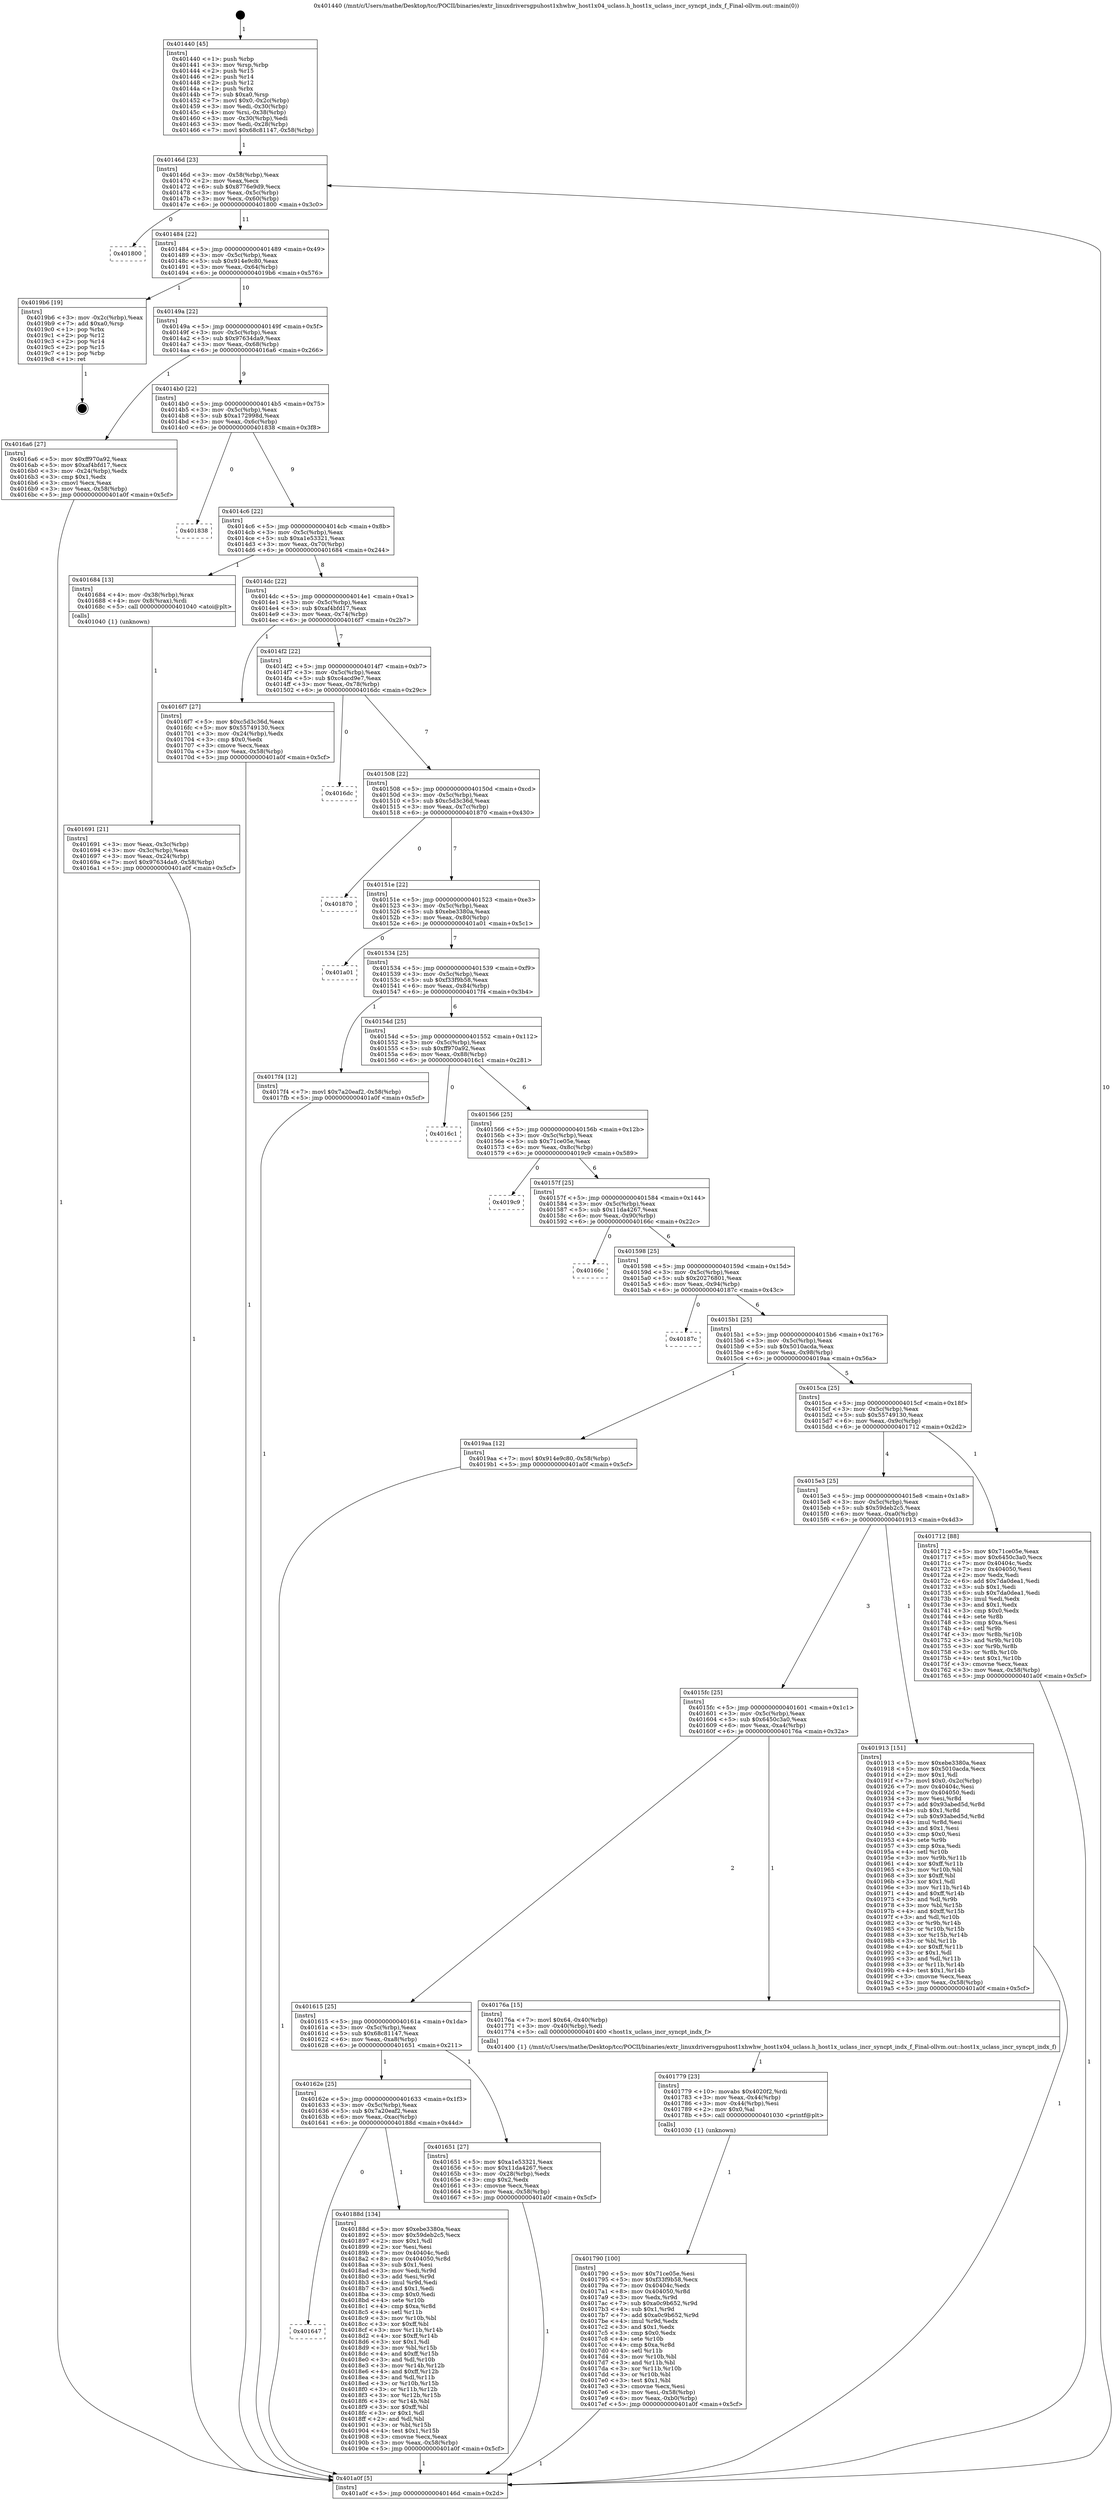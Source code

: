 digraph "0x401440" {
  label = "0x401440 (/mnt/c/Users/mathe/Desktop/tcc/POCII/binaries/extr_linuxdriversgpuhost1xhwhw_host1x04_uclass.h_host1x_uclass_incr_syncpt_indx_f_Final-ollvm.out::main(0))"
  labelloc = "t"
  node[shape=record]

  Entry [label="",width=0.3,height=0.3,shape=circle,fillcolor=black,style=filled]
  "0x40146d" [label="{
     0x40146d [23]\l
     | [instrs]\l
     &nbsp;&nbsp;0x40146d \<+3\>: mov -0x58(%rbp),%eax\l
     &nbsp;&nbsp;0x401470 \<+2\>: mov %eax,%ecx\l
     &nbsp;&nbsp;0x401472 \<+6\>: sub $0x8776e9d9,%ecx\l
     &nbsp;&nbsp;0x401478 \<+3\>: mov %eax,-0x5c(%rbp)\l
     &nbsp;&nbsp;0x40147b \<+3\>: mov %ecx,-0x60(%rbp)\l
     &nbsp;&nbsp;0x40147e \<+6\>: je 0000000000401800 \<main+0x3c0\>\l
  }"]
  "0x401800" [label="{
     0x401800\l
  }", style=dashed]
  "0x401484" [label="{
     0x401484 [22]\l
     | [instrs]\l
     &nbsp;&nbsp;0x401484 \<+5\>: jmp 0000000000401489 \<main+0x49\>\l
     &nbsp;&nbsp;0x401489 \<+3\>: mov -0x5c(%rbp),%eax\l
     &nbsp;&nbsp;0x40148c \<+5\>: sub $0x914e9c80,%eax\l
     &nbsp;&nbsp;0x401491 \<+3\>: mov %eax,-0x64(%rbp)\l
     &nbsp;&nbsp;0x401494 \<+6\>: je 00000000004019b6 \<main+0x576\>\l
  }"]
  Exit [label="",width=0.3,height=0.3,shape=circle,fillcolor=black,style=filled,peripheries=2]
  "0x4019b6" [label="{
     0x4019b6 [19]\l
     | [instrs]\l
     &nbsp;&nbsp;0x4019b6 \<+3\>: mov -0x2c(%rbp),%eax\l
     &nbsp;&nbsp;0x4019b9 \<+7\>: add $0xa0,%rsp\l
     &nbsp;&nbsp;0x4019c0 \<+1\>: pop %rbx\l
     &nbsp;&nbsp;0x4019c1 \<+2\>: pop %r12\l
     &nbsp;&nbsp;0x4019c3 \<+2\>: pop %r14\l
     &nbsp;&nbsp;0x4019c5 \<+2\>: pop %r15\l
     &nbsp;&nbsp;0x4019c7 \<+1\>: pop %rbp\l
     &nbsp;&nbsp;0x4019c8 \<+1\>: ret\l
  }"]
  "0x40149a" [label="{
     0x40149a [22]\l
     | [instrs]\l
     &nbsp;&nbsp;0x40149a \<+5\>: jmp 000000000040149f \<main+0x5f\>\l
     &nbsp;&nbsp;0x40149f \<+3\>: mov -0x5c(%rbp),%eax\l
     &nbsp;&nbsp;0x4014a2 \<+5\>: sub $0x97634da9,%eax\l
     &nbsp;&nbsp;0x4014a7 \<+3\>: mov %eax,-0x68(%rbp)\l
     &nbsp;&nbsp;0x4014aa \<+6\>: je 00000000004016a6 \<main+0x266\>\l
  }"]
  "0x401647" [label="{
     0x401647\l
  }", style=dashed]
  "0x4016a6" [label="{
     0x4016a6 [27]\l
     | [instrs]\l
     &nbsp;&nbsp;0x4016a6 \<+5\>: mov $0xff970a92,%eax\l
     &nbsp;&nbsp;0x4016ab \<+5\>: mov $0xaf4bfd17,%ecx\l
     &nbsp;&nbsp;0x4016b0 \<+3\>: mov -0x24(%rbp),%edx\l
     &nbsp;&nbsp;0x4016b3 \<+3\>: cmp $0x1,%edx\l
     &nbsp;&nbsp;0x4016b6 \<+3\>: cmovl %ecx,%eax\l
     &nbsp;&nbsp;0x4016b9 \<+3\>: mov %eax,-0x58(%rbp)\l
     &nbsp;&nbsp;0x4016bc \<+5\>: jmp 0000000000401a0f \<main+0x5cf\>\l
  }"]
  "0x4014b0" [label="{
     0x4014b0 [22]\l
     | [instrs]\l
     &nbsp;&nbsp;0x4014b0 \<+5\>: jmp 00000000004014b5 \<main+0x75\>\l
     &nbsp;&nbsp;0x4014b5 \<+3\>: mov -0x5c(%rbp),%eax\l
     &nbsp;&nbsp;0x4014b8 \<+5\>: sub $0xa172998d,%eax\l
     &nbsp;&nbsp;0x4014bd \<+3\>: mov %eax,-0x6c(%rbp)\l
     &nbsp;&nbsp;0x4014c0 \<+6\>: je 0000000000401838 \<main+0x3f8\>\l
  }"]
  "0x40188d" [label="{
     0x40188d [134]\l
     | [instrs]\l
     &nbsp;&nbsp;0x40188d \<+5\>: mov $0xebe3380a,%eax\l
     &nbsp;&nbsp;0x401892 \<+5\>: mov $0x59deb2c5,%ecx\l
     &nbsp;&nbsp;0x401897 \<+2\>: mov $0x1,%dl\l
     &nbsp;&nbsp;0x401899 \<+2\>: xor %esi,%esi\l
     &nbsp;&nbsp;0x40189b \<+7\>: mov 0x40404c,%edi\l
     &nbsp;&nbsp;0x4018a2 \<+8\>: mov 0x404050,%r8d\l
     &nbsp;&nbsp;0x4018aa \<+3\>: sub $0x1,%esi\l
     &nbsp;&nbsp;0x4018ad \<+3\>: mov %edi,%r9d\l
     &nbsp;&nbsp;0x4018b0 \<+3\>: add %esi,%r9d\l
     &nbsp;&nbsp;0x4018b3 \<+4\>: imul %r9d,%edi\l
     &nbsp;&nbsp;0x4018b7 \<+3\>: and $0x1,%edi\l
     &nbsp;&nbsp;0x4018ba \<+3\>: cmp $0x0,%edi\l
     &nbsp;&nbsp;0x4018bd \<+4\>: sete %r10b\l
     &nbsp;&nbsp;0x4018c1 \<+4\>: cmp $0xa,%r8d\l
     &nbsp;&nbsp;0x4018c5 \<+4\>: setl %r11b\l
     &nbsp;&nbsp;0x4018c9 \<+3\>: mov %r10b,%bl\l
     &nbsp;&nbsp;0x4018cc \<+3\>: xor $0xff,%bl\l
     &nbsp;&nbsp;0x4018cf \<+3\>: mov %r11b,%r14b\l
     &nbsp;&nbsp;0x4018d2 \<+4\>: xor $0xff,%r14b\l
     &nbsp;&nbsp;0x4018d6 \<+3\>: xor $0x1,%dl\l
     &nbsp;&nbsp;0x4018d9 \<+3\>: mov %bl,%r15b\l
     &nbsp;&nbsp;0x4018dc \<+4\>: and $0xff,%r15b\l
     &nbsp;&nbsp;0x4018e0 \<+3\>: and %dl,%r10b\l
     &nbsp;&nbsp;0x4018e3 \<+3\>: mov %r14b,%r12b\l
     &nbsp;&nbsp;0x4018e6 \<+4\>: and $0xff,%r12b\l
     &nbsp;&nbsp;0x4018ea \<+3\>: and %dl,%r11b\l
     &nbsp;&nbsp;0x4018ed \<+3\>: or %r10b,%r15b\l
     &nbsp;&nbsp;0x4018f0 \<+3\>: or %r11b,%r12b\l
     &nbsp;&nbsp;0x4018f3 \<+3\>: xor %r12b,%r15b\l
     &nbsp;&nbsp;0x4018f6 \<+3\>: or %r14b,%bl\l
     &nbsp;&nbsp;0x4018f9 \<+3\>: xor $0xff,%bl\l
     &nbsp;&nbsp;0x4018fc \<+3\>: or $0x1,%dl\l
     &nbsp;&nbsp;0x4018ff \<+2\>: and %dl,%bl\l
     &nbsp;&nbsp;0x401901 \<+3\>: or %bl,%r15b\l
     &nbsp;&nbsp;0x401904 \<+4\>: test $0x1,%r15b\l
     &nbsp;&nbsp;0x401908 \<+3\>: cmovne %ecx,%eax\l
     &nbsp;&nbsp;0x40190b \<+3\>: mov %eax,-0x58(%rbp)\l
     &nbsp;&nbsp;0x40190e \<+5\>: jmp 0000000000401a0f \<main+0x5cf\>\l
  }"]
  "0x401838" [label="{
     0x401838\l
  }", style=dashed]
  "0x4014c6" [label="{
     0x4014c6 [22]\l
     | [instrs]\l
     &nbsp;&nbsp;0x4014c6 \<+5\>: jmp 00000000004014cb \<main+0x8b\>\l
     &nbsp;&nbsp;0x4014cb \<+3\>: mov -0x5c(%rbp),%eax\l
     &nbsp;&nbsp;0x4014ce \<+5\>: sub $0xa1e53321,%eax\l
     &nbsp;&nbsp;0x4014d3 \<+3\>: mov %eax,-0x70(%rbp)\l
     &nbsp;&nbsp;0x4014d6 \<+6\>: je 0000000000401684 \<main+0x244\>\l
  }"]
  "0x401790" [label="{
     0x401790 [100]\l
     | [instrs]\l
     &nbsp;&nbsp;0x401790 \<+5\>: mov $0x71ce05e,%esi\l
     &nbsp;&nbsp;0x401795 \<+5\>: mov $0xf33f9b58,%ecx\l
     &nbsp;&nbsp;0x40179a \<+7\>: mov 0x40404c,%edx\l
     &nbsp;&nbsp;0x4017a1 \<+8\>: mov 0x404050,%r8d\l
     &nbsp;&nbsp;0x4017a9 \<+3\>: mov %edx,%r9d\l
     &nbsp;&nbsp;0x4017ac \<+7\>: sub $0xa0c9b652,%r9d\l
     &nbsp;&nbsp;0x4017b3 \<+4\>: sub $0x1,%r9d\l
     &nbsp;&nbsp;0x4017b7 \<+7\>: add $0xa0c9b652,%r9d\l
     &nbsp;&nbsp;0x4017be \<+4\>: imul %r9d,%edx\l
     &nbsp;&nbsp;0x4017c2 \<+3\>: and $0x1,%edx\l
     &nbsp;&nbsp;0x4017c5 \<+3\>: cmp $0x0,%edx\l
     &nbsp;&nbsp;0x4017c8 \<+4\>: sete %r10b\l
     &nbsp;&nbsp;0x4017cc \<+4\>: cmp $0xa,%r8d\l
     &nbsp;&nbsp;0x4017d0 \<+4\>: setl %r11b\l
     &nbsp;&nbsp;0x4017d4 \<+3\>: mov %r10b,%bl\l
     &nbsp;&nbsp;0x4017d7 \<+3\>: and %r11b,%bl\l
     &nbsp;&nbsp;0x4017da \<+3\>: xor %r11b,%r10b\l
     &nbsp;&nbsp;0x4017dd \<+3\>: or %r10b,%bl\l
     &nbsp;&nbsp;0x4017e0 \<+3\>: test $0x1,%bl\l
     &nbsp;&nbsp;0x4017e3 \<+3\>: cmovne %ecx,%esi\l
     &nbsp;&nbsp;0x4017e6 \<+3\>: mov %esi,-0x58(%rbp)\l
     &nbsp;&nbsp;0x4017e9 \<+6\>: mov %eax,-0xb0(%rbp)\l
     &nbsp;&nbsp;0x4017ef \<+5\>: jmp 0000000000401a0f \<main+0x5cf\>\l
  }"]
  "0x401684" [label="{
     0x401684 [13]\l
     | [instrs]\l
     &nbsp;&nbsp;0x401684 \<+4\>: mov -0x38(%rbp),%rax\l
     &nbsp;&nbsp;0x401688 \<+4\>: mov 0x8(%rax),%rdi\l
     &nbsp;&nbsp;0x40168c \<+5\>: call 0000000000401040 \<atoi@plt\>\l
     | [calls]\l
     &nbsp;&nbsp;0x401040 \{1\} (unknown)\l
  }"]
  "0x4014dc" [label="{
     0x4014dc [22]\l
     | [instrs]\l
     &nbsp;&nbsp;0x4014dc \<+5\>: jmp 00000000004014e1 \<main+0xa1\>\l
     &nbsp;&nbsp;0x4014e1 \<+3\>: mov -0x5c(%rbp),%eax\l
     &nbsp;&nbsp;0x4014e4 \<+5\>: sub $0xaf4bfd17,%eax\l
     &nbsp;&nbsp;0x4014e9 \<+3\>: mov %eax,-0x74(%rbp)\l
     &nbsp;&nbsp;0x4014ec \<+6\>: je 00000000004016f7 \<main+0x2b7\>\l
  }"]
  "0x401779" [label="{
     0x401779 [23]\l
     | [instrs]\l
     &nbsp;&nbsp;0x401779 \<+10\>: movabs $0x4020f2,%rdi\l
     &nbsp;&nbsp;0x401783 \<+3\>: mov %eax,-0x44(%rbp)\l
     &nbsp;&nbsp;0x401786 \<+3\>: mov -0x44(%rbp),%esi\l
     &nbsp;&nbsp;0x401789 \<+2\>: mov $0x0,%al\l
     &nbsp;&nbsp;0x40178b \<+5\>: call 0000000000401030 \<printf@plt\>\l
     | [calls]\l
     &nbsp;&nbsp;0x401030 \{1\} (unknown)\l
  }"]
  "0x4016f7" [label="{
     0x4016f7 [27]\l
     | [instrs]\l
     &nbsp;&nbsp;0x4016f7 \<+5\>: mov $0xc5d3c36d,%eax\l
     &nbsp;&nbsp;0x4016fc \<+5\>: mov $0x55749130,%ecx\l
     &nbsp;&nbsp;0x401701 \<+3\>: mov -0x24(%rbp),%edx\l
     &nbsp;&nbsp;0x401704 \<+3\>: cmp $0x0,%edx\l
     &nbsp;&nbsp;0x401707 \<+3\>: cmove %ecx,%eax\l
     &nbsp;&nbsp;0x40170a \<+3\>: mov %eax,-0x58(%rbp)\l
     &nbsp;&nbsp;0x40170d \<+5\>: jmp 0000000000401a0f \<main+0x5cf\>\l
  }"]
  "0x4014f2" [label="{
     0x4014f2 [22]\l
     | [instrs]\l
     &nbsp;&nbsp;0x4014f2 \<+5\>: jmp 00000000004014f7 \<main+0xb7\>\l
     &nbsp;&nbsp;0x4014f7 \<+3\>: mov -0x5c(%rbp),%eax\l
     &nbsp;&nbsp;0x4014fa \<+5\>: sub $0xc4acd9e7,%eax\l
     &nbsp;&nbsp;0x4014ff \<+3\>: mov %eax,-0x78(%rbp)\l
     &nbsp;&nbsp;0x401502 \<+6\>: je 00000000004016dc \<main+0x29c\>\l
  }"]
  "0x401691" [label="{
     0x401691 [21]\l
     | [instrs]\l
     &nbsp;&nbsp;0x401691 \<+3\>: mov %eax,-0x3c(%rbp)\l
     &nbsp;&nbsp;0x401694 \<+3\>: mov -0x3c(%rbp),%eax\l
     &nbsp;&nbsp;0x401697 \<+3\>: mov %eax,-0x24(%rbp)\l
     &nbsp;&nbsp;0x40169a \<+7\>: movl $0x97634da9,-0x58(%rbp)\l
     &nbsp;&nbsp;0x4016a1 \<+5\>: jmp 0000000000401a0f \<main+0x5cf\>\l
  }"]
  "0x4016dc" [label="{
     0x4016dc\l
  }", style=dashed]
  "0x401508" [label="{
     0x401508 [22]\l
     | [instrs]\l
     &nbsp;&nbsp;0x401508 \<+5\>: jmp 000000000040150d \<main+0xcd\>\l
     &nbsp;&nbsp;0x40150d \<+3\>: mov -0x5c(%rbp),%eax\l
     &nbsp;&nbsp;0x401510 \<+5\>: sub $0xc5d3c36d,%eax\l
     &nbsp;&nbsp;0x401515 \<+3\>: mov %eax,-0x7c(%rbp)\l
     &nbsp;&nbsp;0x401518 \<+6\>: je 0000000000401870 \<main+0x430\>\l
  }"]
  "0x401440" [label="{
     0x401440 [45]\l
     | [instrs]\l
     &nbsp;&nbsp;0x401440 \<+1\>: push %rbp\l
     &nbsp;&nbsp;0x401441 \<+3\>: mov %rsp,%rbp\l
     &nbsp;&nbsp;0x401444 \<+2\>: push %r15\l
     &nbsp;&nbsp;0x401446 \<+2\>: push %r14\l
     &nbsp;&nbsp;0x401448 \<+2\>: push %r12\l
     &nbsp;&nbsp;0x40144a \<+1\>: push %rbx\l
     &nbsp;&nbsp;0x40144b \<+7\>: sub $0xa0,%rsp\l
     &nbsp;&nbsp;0x401452 \<+7\>: movl $0x0,-0x2c(%rbp)\l
     &nbsp;&nbsp;0x401459 \<+3\>: mov %edi,-0x30(%rbp)\l
     &nbsp;&nbsp;0x40145c \<+4\>: mov %rsi,-0x38(%rbp)\l
     &nbsp;&nbsp;0x401460 \<+3\>: mov -0x30(%rbp),%edi\l
     &nbsp;&nbsp;0x401463 \<+3\>: mov %edi,-0x28(%rbp)\l
     &nbsp;&nbsp;0x401466 \<+7\>: movl $0x68c81147,-0x58(%rbp)\l
  }"]
  "0x401870" [label="{
     0x401870\l
  }", style=dashed]
  "0x40151e" [label="{
     0x40151e [22]\l
     | [instrs]\l
     &nbsp;&nbsp;0x40151e \<+5\>: jmp 0000000000401523 \<main+0xe3\>\l
     &nbsp;&nbsp;0x401523 \<+3\>: mov -0x5c(%rbp),%eax\l
     &nbsp;&nbsp;0x401526 \<+5\>: sub $0xebe3380a,%eax\l
     &nbsp;&nbsp;0x40152b \<+3\>: mov %eax,-0x80(%rbp)\l
     &nbsp;&nbsp;0x40152e \<+6\>: je 0000000000401a01 \<main+0x5c1\>\l
  }"]
  "0x401a0f" [label="{
     0x401a0f [5]\l
     | [instrs]\l
     &nbsp;&nbsp;0x401a0f \<+5\>: jmp 000000000040146d \<main+0x2d\>\l
  }"]
  "0x401a01" [label="{
     0x401a01\l
  }", style=dashed]
  "0x401534" [label="{
     0x401534 [25]\l
     | [instrs]\l
     &nbsp;&nbsp;0x401534 \<+5\>: jmp 0000000000401539 \<main+0xf9\>\l
     &nbsp;&nbsp;0x401539 \<+3\>: mov -0x5c(%rbp),%eax\l
     &nbsp;&nbsp;0x40153c \<+5\>: sub $0xf33f9b58,%eax\l
     &nbsp;&nbsp;0x401541 \<+6\>: mov %eax,-0x84(%rbp)\l
     &nbsp;&nbsp;0x401547 \<+6\>: je 00000000004017f4 \<main+0x3b4\>\l
  }"]
  "0x40162e" [label="{
     0x40162e [25]\l
     | [instrs]\l
     &nbsp;&nbsp;0x40162e \<+5\>: jmp 0000000000401633 \<main+0x1f3\>\l
     &nbsp;&nbsp;0x401633 \<+3\>: mov -0x5c(%rbp),%eax\l
     &nbsp;&nbsp;0x401636 \<+5\>: sub $0x7a20eaf2,%eax\l
     &nbsp;&nbsp;0x40163b \<+6\>: mov %eax,-0xac(%rbp)\l
     &nbsp;&nbsp;0x401641 \<+6\>: je 000000000040188d \<main+0x44d\>\l
  }"]
  "0x4017f4" [label="{
     0x4017f4 [12]\l
     | [instrs]\l
     &nbsp;&nbsp;0x4017f4 \<+7\>: movl $0x7a20eaf2,-0x58(%rbp)\l
     &nbsp;&nbsp;0x4017fb \<+5\>: jmp 0000000000401a0f \<main+0x5cf\>\l
  }"]
  "0x40154d" [label="{
     0x40154d [25]\l
     | [instrs]\l
     &nbsp;&nbsp;0x40154d \<+5\>: jmp 0000000000401552 \<main+0x112\>\l
     &nbsp;&nbsp;0x401552 \<+3\>: mov -0x5c(%rbp),%eax\l
     &nbsp;&nbsp;0x401555 \<+5\>: sub $0xff970a92,%eax\l
     &nbsp;&nbsp;0x40155a \<+6\>: mov %eax,-0x88(%rbp)\l
     &nbsp;&nbsp;0x401560 \<+6\>: je 00000000004016c1 \<main+0x281\>\l
  }"]
  "0x401651" [label="{
     0x401651 [27]\l
     | [instrs]\l
     &nbsp;&nbsp;0x401651 \<+5\>: mov $0xa1e53321,%eax\l
     &nbsp;&nbsp;0x401656 \<+5\>: mov $0x11da4267,%ecx\l
     &nbsp;&nbsp;0x40165b \<+3\>: mov -0x28(%rbp),%edx\l
     &nbsp;&nbsp;0x40165e \<+3\>: cmp $0x2,%edx\l
     &nbsp;&nbsp;0x401661 \<+3\>: cmovne %ecx,%eax\l
     &nbsp;&nbsp;0x401664 \<+3\>: mov %eax,-0x58(%rbp)\l
     &nbsp;&nbsp;0x401667 \<+5\>: jmp 0000000000401a0f \<main+0x5cf\>\l
  }"]
  "0x4016c1" [label="{
     0x4016c1\l
  }", style=dashed]
  "0x401566" [label="{
     0x401566 [25]\l
     | [instrs]\l
     &nbsp;&nbsp;0x401566 \<+5\>: jmp 000000000040156b \<main+0x12b\>\l
     &nbsp;&nbsp;0x40156b \<+3\>: mov -0x5c(%rbp),%eax\l
     &nbsp;&nbsp;0x40156e \<+5\>: sub $0x71ce05e,%eax\l
     &nbsp;&nbsp;0x401573 \<+6\>: mov %eax,-0x8c(%rbp)\l
     &nbsp;&nbsp;0x401579 \<+6\>: je 00000000004019c9 \<main+0x589\>\l
  }"]
  "0x401615" [label="{
     0x401615 [25]\l
     | [instrs]\l
     &nbsp;&nbsp;0x401615 \<+5\>: jmp 000000000040161a \<main+0x1da\>\l
     &nbsp;&nbsp;0x40161a \<+3\>: mov -0x5c(%rbp),%eax\l
     &nbsp;&nbsp;0x40161d \<+5\>: sub $0x68c81147,%eax\l
     &nbsp;&nbsp;0x401622 \<+6\>: mov %eax,-0xa8(%rbp)\l
     &nbsp;&nbsp;0x401628 \<+6\>: je 0000000000401651 \<main+0x211\>\l
  }"]
  "0x4019c9" [label="{
     0x4019c9\l
  }", style=dashed]
  "0x40157f" [label="{
     0x40157f [25]\l
     | [instrs]\l
     &nbsp;&nbsp;0x40157f \<+5\>: jmp 0000000000401584 \<main+0x144\>\l
     &nbsp;&nbsp;0x401584 \<+3\>: mov -0x5c(%rbp),%eax\l
     &nbsp;&nbsp;0x401587 \<+5\>: sub $0x11da4267,%eax\l
     &nbsp;&nbsp;0x40158c \<+6\>: mov %eax,-0x90(%rbp)\l
     &nbsp;&nbsp;0x401592 \<+6\>: je 000000000040166c \<main+0x22c\>\l
  }"]
  "0x40176a" [label="{
     0x40176a [15]\l
     | [instrs]\l
     &nbsp;&nbsp;0x40176a \<+7\>: movl $0x64,-0x40(%rbp)\l
     &nbsp;&nbsp;0x401771 \<+3\>: mov -0x40(%rbp),%edi\l
     &nbsp;&nbsp;0x401774 \<+5\>: call 0000000000401400 \<host1x_uclass_incr_syncpt_indx_f\>\l
     | [calls]\l
     &nbsp;&nbsp;0x401400 \{1\} (/mnt/c/Users/mathe/Desktop/tcc/POCII/binaries/extr_linuxdriversgpuhost1xhwhw_host1x04_uclass.h_host1x_uclass_incr_syncpt_indx_f_Final-ollvm.out::host1x_uclass_incr_syncpt_indx_f)\l
  }"]
  "0x40166c" [label="{
     0x40166c\l
  }", style=dashed]
  "0x401598" [label="{
     0x401598 [25]\l
     | [instrs]\l
     &nbsp;&nbsp;0x401598 \<+5\>: jmp 000000000040159d \<main+0x15d\>\l
     &nbsp;&nbsp;0x40159d \<+3\>: mov -0x5c(%rbp),%eax\l
     &nbsp;&nbsp;0x4015a0 \<+5\>: sub $0x20276801,%eax\l
     &nbsp;&nbsp;0x4015a5 \<+6\>: mov %eax,-0x94(%rbp)\l
     &nbsp;&nbsp;0x4015ab \<+6\>: je 000000000040187c \<main+0x43c\>\l
  }"]
  "0x4015fc" [label="{
     0x4015fc [25]\l
     | [instrs]\l
     &nbsp;&nbsp;0x4015fc \<+5\>: jmp 0000000000401601 \<main+0x1c1\>\l
     &nbsp;&nbsp;0x401601 \<+3\>: mov -0x5c(%rbp),%eax\l
     &nbsp;&nbsp;0x401604 \<+5\>: sub $0x6450c3a0,%eax\l
     &nbsp;&nbsp;0x401609 \<+6\>: mov %eax,-0xa4(%rbp)\l
     &nbsp;&nbsp;0x40160f \<+6\>: je 000000000040176a \<main+0x32a\>\l
  }"]
  "0x40187c" [label="{
     0x40187c\l
  }", style=dashed]
  "0x4015b1" [label="{
     0x4015b1 [25]\l
     | [instrs]\l
     &nbsp;&nbsp;0x4015b1 \<+5\>: jmp 00000000004015b6 \<main+0x176\>\l
     &nbsp;&nbsp;0x4015b6 \<+3\>: mov -0x5c(%rbp),%eax\l
     &nbsp;&nbsp;0x4015b9 \<+5\>: sub $0x5010acda,%eax\l
     &nbsp;&nbsp;0x4015be \<+6\>: mov %eax,-0x98(%rbp)\l
     &nbsp;&nbsp;0x4015c4 \<+6\>: je 00000000004019aa \<main+0x56a\>\l
  }"]
  "0x401913" [label="{
     0x401913 [151]\l
     | [instrs]\l
     &nbsp;&nbsp;0x401913 \<+5\>: mov $0xebe3380a,%eax\l
     &nbsp;&nbsp;0x401918 \<+5\>: mov $0x5010acda,%ecx\l
     &nbsp;&nbsp;0x40191d \<+2\>: mov $0x1,%dl\l
     &nbsp;&nbsp;0x40191f \<+7\>: movl $0x0,-0x2c(%rbp)\l
     &nbsp;&nbsp;0x401926 \<+7\>: mov 0x40404c,%esi\l
     &nbsp;&nbsp;0x40192d \<+7\>: mov 0x404050,%edi\l
     &nbsp;&nbsp;0x401934 \<+3\>: mov %esi,%r8d\l
     &nbsp;&nbsp;0x401937 \<+7\>: add $0x93abed5d,%r8d\l
     &nbsp;&nbsp;0x40193e \<+4\>: sub $0x1,%r8d\l
     &nbsp;&nbsp;0x401942 \<+7\>: sub $0x93abed5d,%r8d\l
     &nbsp;&nbsp;0x401949 \<+4\>: imul %r8d,%esi\l
     &nbsp;&nbsp;0x40194d \<+3\>: and $0x1,%esi\l
     &nbsp;&nbsp;0x401950 \<+3\>: cmp $0x0,%esi\l
     &nbsp;&nbsp;0x401953 \<+4\>: sete %r9b\l
     &nbsp;&nbsp;0x401957 \<+3\>: cmp $0xa,%edi\l
     &nbsp;&nbsp;0x40195a \<+4\>: setl %r10b\l
     &nbsp;&nbsp;0x40195e \<+3\>: mov %r9b,%r11b\l
     &nbsp;&nbsp;0x401961 \<+4\>: xor $0xff,%r11b\l
     &nbsp;&nbsp;0x401965 \<+3\>: mov %r10b,%bl\l
     &nbsp;&nbsp;0x401968 \<+3\>: xor $0xff,%bl\l
     &nbsp;&nbsp;0x40196b \<+3\>: xor $0x1,%dl\l
     &nbsp;&nbsp;0x40196e \<+3\>: mov %r11b,%r14b\l
     &nbsp;&nbsp;0x401971 \<+4\>: and $0xff,%r14b\l
     &nbsp;&nbsp;0x401975 \<+3\>: and %dl,%r9b\l
     &nbsp;&nbsp;0x401978 \<+3\>: mov %bl,%r15b\l
     &nbsp;&nbsp;0x40197b \<+4\>: and $0xff,%r15b\l
     &nbsp;&nbsp;0x40197f \<+3\>: and %dl,%r10b\l
     &nbsp;&nbsp;0x401982 \<+3\>: or %r9b,%r14b\l
     &nbsp;&nbsp;0x401985 \<+3\>: or %r10b,%r15b\l
     &nbsp;&nbsp;0x401988 \<+3\>: xor %r15b,%r14b\l
     &nbsp;&nbsp;0x40198b \<+3\>: or %bl,%r11b\l
     &nbsp;&nbsp;0x40198e \<+4\>: xor $0xff,%r11b\l
     &nbsp;&nbsp;0x401992 \<+3\>: or $0x1,%dl\l
     &nbsp;&nbsp;0x401995 \<+3\>: and %dl,%r11b\l
     &nbsp;&nbsp;0x401998 \<+3\>: or %r11b,%r14b\l
     &nbsp;&nbsp;0x40199b \<+4\>: test $0x1,%r14b\l
     &nbsp;&nbsp;0x40199f \<+3\>: cmovne %ecx,%eax\l
     &nbsp;&nbsp;0x4019a2 \<+3\>: mov %eax,-0x58(%rbp)\l
     &nbsp;&nbsp;0x4019a5 \<+5\>: jmp 0000000000401a0f \<main+0x5cf\>\l
  }"]
  "0x4019aa" [label="{
     0x4019aa [12]\l
     | [instrs]\l
     &nbsp;&nbsp;0x4019aa \<+7\>: movl $0x914e9c80,-0x58(%rbp)\l
     &nbsp;&nbsp;0x4019b1 \<+5\>: jmp 0000000000401a0f \<main+0x5cf\>\l
  }"]
  "0x4015ca" [label="{
     0x4015ca [25]\l
     | [instrs]\l
     &nbsp;&nbsp;0x4015ca \<+5\>: jmp 00000000004015cf \<main+0x18f\>\l
     &nbsp;&nbsp;0x4015cf \<+3\>: mov -0x5c(%rbp),%eax\l
     &nbsp;&nbsp;0x4015d2 \<+5\>: sub $0x55749130,%eax\l
     &nbsp;&nbsp;0x4015d7 \<+6\>: mov %eax,-0x9c(%rbp)\l
     &nbsp;&nbsp;0x4015dd \<+6\>: je 0000000000401712 \<main+0x2d2\>\l
  }"]
  "0x4015e3" [label="{
     0x4015e3 [25]\l
     | [instrs]\l
     &nbsp;&nbsp;0x4015e3 \<+5\>: jmp 00000000004015e8 \<main+0x1a8\>\l
     &nbsp;&nbsp;0x4015e8 \<+3\>: mov -0x5c(%rbp),%eax\l
     &nbsp;&nbsp;0x4015eb \<+5\>: sub $0x59deb2c5,%eax\l
     &nbsp;&nbsp;0x4015f0 \<+6\>: mov %eax,-0xa0(%rbp)\l
     &nbsp;&nbsp;0x4015f6 \<+6\>: je 0000000000401913 \<main+0x4d3\>\l
  }"]
  "0x401712" [label="{
     0x401712 [88]\l
     | [instrs]\l
     &nbsp;&nbsp;0x401712 \<+5\>: mov $0x71ce05e,%eax\l
     &nbsp;&nbsp;0x401717 \<+5\>: mov $0x6450c3a0,%ecx\l
     &nbsp;&nbsp;0x40171c \<+7\>: mov 0x40404c,%edx\l
     &nbsp;&nbsp;0x401723 \<+7\>: mov 0x404050,%esi\l
     &nbsp;&nbsp;0x40172a \<+2\>: mov %edx,%edi\l
     &nbsp;&nbsp;0x40172c \<+6\>: add $0x7da0dea1,%edi\l
     &nbsp;&nbsp;0x401732 \<+3\>: sub $0x1,%edi\l
     &nbsp;&nbsp;0x401735 \<+6\>: sub $0x7da0dea1,%edi\l
     &nbsp;&nbsp;0x40173b \<+3\>: imul %edi,%edx\l
     &nbsp;&nbsp;0x40173e \<+3\>: and $0x1,%edx\l
     &nbsp;&nbsp;0x401741 \<+3\>: cmp $0x0,%edx\l
     &nbsp;&nbsp;0x401744 \<+4\>: sete %r8b\l
     &nbsp;&nbsp;0x401748 \<+3\>: cmp $0xa,%esi\l
     &nbsp;&nbsp;0x40174b \<+4\>: setl %r9b\l
     &nbsp;&nbsp;0x40174f \<+3\>: mov %r8b,%r10b\l
     &nbsp;&nbsp;0x401752 \<+3\>: and %r9b,%r10b\l
     &nbsp;&nbsp;0x401755 \<+3\>: xor %r9b,%r8b\l
     &nbsp;&nbsp;0x401758 \<+3\>: or %r8b,%r10b\l
     &nbsp;&nbsp;0x40175b \<+4\>: test $0x1,%r10b\l
     &nbsp;&nbsp;0x40175f \<+3\>: cmovne %ecx,%eax\l
     &nbsp;&nbsp;0x401762 \<+3\>: mov %eax,-0x58(%rbp)\l
     &nbsp;&nbsp;0x401765 \<+5\>: jmp 0000000000401a0f \<main+0x5cf\>\l
  }"]
  Entry -> "0x401440" [label=" 1"]
  "0x40146d" -> "0x401800" [label=" 0"]
  "0x40146d" -> "0x401484" [label=" 11"]
  "0x4019b6" -> Exit [label=" 1"]
  "0x401484" -> "0x4019b6" [label=" 1"]
  "0x401484" -> "0x40149a" [label=" 10"]
  "0x4019aa" -> "0x401a0f" [label=" 1"]
  "0x40149a" -> "0x4016a6" [label=" 1"]
  "0x40149a" -> "0x4014b0" [label=" 9"]
  "0x401913" -> "0x401a0f" [label=" 1"]
  "0x4014b0" -> "0x401838" [label=" 0"]
  "0x4014b0" -> "0x4014c6" [label=" 9"]
  "0x40188d" -> "0x401a0f" [label=" 1"]
  "0x4014c6" -> "0x401684" [label=" 1"]
  "0x4014c6" -> "0x4014dc" [label=" 8"]
  "0x40162e" -> "0x40188d" [label=" 1"]
  "0x4014dc" -> "0x4016f7" [label=" 1"]
  "0x4014dc" -> "0x4014f2" [label=" 7"]
  "0x40162e" -> "0x401647" [label=" 0"]
  "0x4014f2" -> "0x4016dc" [label=" 0"]
  "0x4014f2" -> "0x401508" [label=" 7"]
  "0x4017f4" -> "0x401a0f" [label=" 1"]
  "0x401508" -> "0x401870" [label=" 0"]
  "0x401508" -> "0x40151e" [label=" 7"]
  "0x401790" -> "0x401a0f" [label=" 1"]
  "0x40151e" -> "0x401a01" [label=" 0"]
  "0x40151e" -> "0x401534" [label=" 7"]
  "0x401779" -> "0x401790" [label=" 1"]
  "0x401534" -> "0x4017f4" [label=" 1"]
  "0x401534" -> "0x40154d" [label=" 6"]
  "0x40176a" -> "0x401779" [label=" 1"]
  "0x40154d" -> "0x4016c1" [label=" 0"]
  "0x40154d" -> "0x401566" [label=" 6"]
  "0x401712" -> "0x401a0f" [label=" 1"]
  "0x401566" -> "0x4019c9" [label=" 0"]
  "0x401566" -> "0x40157f" [label=" 6"]
  "0x4016a6" -> "0x401a0f" [label=" 1"]
  "0x40157f" -> "0x40166c" [label=" 0"]
  "0x40157f" -> "0x401598" [label=" 6"]
  "0x401691" -> "0x401a0f" [label=" 1"]
  "0x401598" -> "0x40187c" [label=" 0"]
  "0x401598" -> "0x4015b1" [label=" 6"]
  "0x401a0f" -> "0x40146d" [label=" 10"]
  "0x4015b1" -> "0x4019aa" [label=" 1"]
  "0x4015b1" -> "0x4015ca" [label=" 5"]
  "0x401440" -> "0x40146d" [label=" 1"]
  "0x4015ca" -> "0x401712" [label=" 1"]
  "0x4015ca" -> "0x4015e3" [label=" 4"]
  "0x401651" -> "0x401a0f" [label=" 1"]
  "0x4015e3" -> "0x401913" [label=" 1"]
  "0x4015e3" -> "0x4015fc" [label=" 3"]
  "0x401684" -> "0x401691" [label=" 1"]
  "0x4015fc" -> "0x40176a" [label=" 1"]
  "0x4015fc" -> "0x401615" [label=" 2"]
  "0x4016f7" -> "0x401a0f" [label=" 1"]
  "0x401615" -> "0x401651" [label=" 1"]
  "0x401615" -> "0x40162e" [label=" 1"]
}
